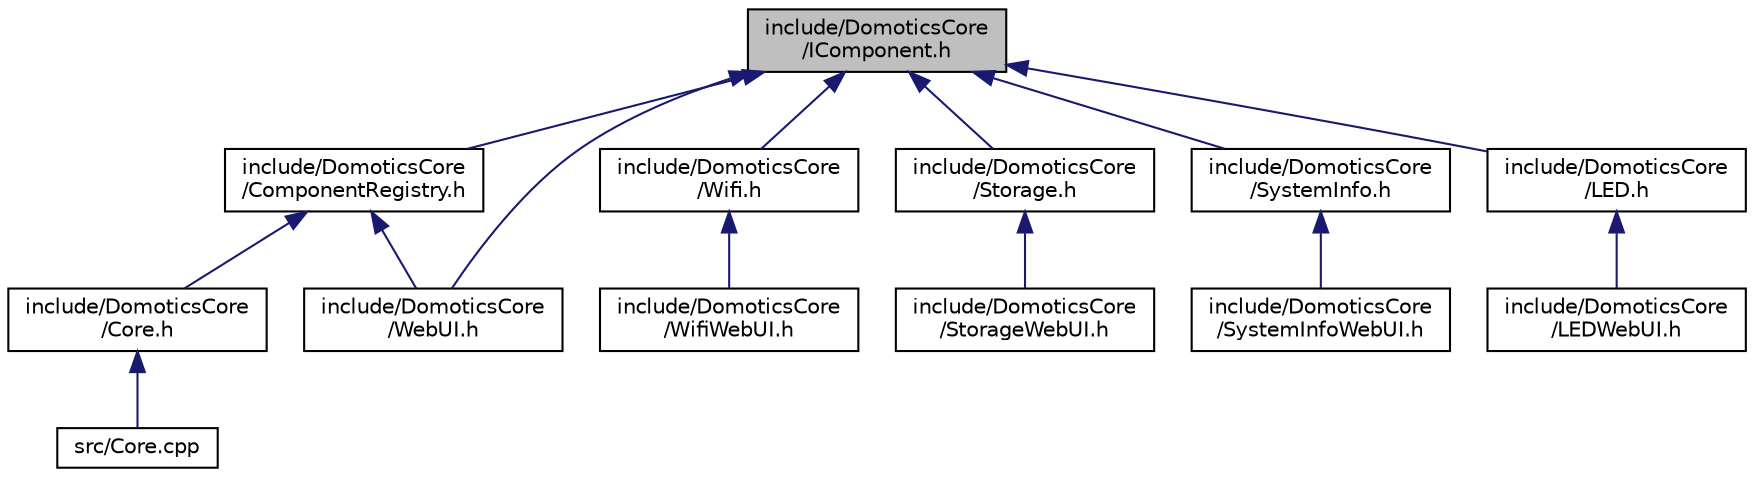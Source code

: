 digraph "include/DomoticsCore/IComponent.h"
{
 // LATEX_PDF_SIZE
  edge [fontname="Helvetica",fontsize="10",labelfontname="Helvetica",labelfontsize="10"];
  node [fontname="Helvetica",fontsize="10",shape=record];
  Node1 [label="include/DomoticsCore\l/IComponent.h",height=0.2,width=0.4,color="black", fillcolor="grey75", style="filled", fontcolor="black",tooltip=" "];
  Node1 -> Node2 [dir="back",color="midnightblue",fontsize="10",style="solid",fontname="Helvetica"];
  Node2 [label="include/DomoticsCore\l/ComponentRegistry.h",height=0.2,width=0.4,color="black", fillcolor="white", style="filled",URL="$ComponentRegistry_8h.html",tooltip=" "];
  Node2 -> Node3 [dir="back",color="midnightblue",fontsize="10",style="solid",fontname="Helvetica"];
  Node3 [label="include/DomoticsCore\l/Core.h",height=0.2,width=0.4,color="black", fillcolor="white", style="filled",URL="$Core_8h.html",tooltip="Declares the DomoticsCore::Core runtime responsible for component lifecycle and registry."];
  Node3 -> Node4 [dir="back",color="midnightblue",fontsize="10",style="solid",fontname="Helvetica"];
  Node4 [label="src/Core.cpp",height=0.2,width=0.4,color="black", fillcolor="white", style="filled",URL="$Core_8cpp.html",tooltip=" "];
  Node2 -> Node5 [dir="back",color="midnightblue",fontsize="10",style="solid",fontname="Helvetica"];
  Node5 [label="include/DomoticsCore\l/WebUI.h",height=0.2,width=0.4,color="black", fillcolor="white", style="filled",URL="$WebUI_8h.html",tooltip="Declares the DomoticsCore WebUI component and supporting types for dashboard integration."];
  Node1 -> Node5 [dir="back",color="midnightblue",fontsize="10",style="solid",fontname="Helvetica"];
  Node1 -> Node6 [dir="back",color="midnightblue",fontsize="10",style="solid",fontname="Helvetica"];
  Node6 [label="include/DomoticsCore\l/Wifi.h",height=0.2,width=0.4,color="black", fillcolor="white", style="filled",URL="$Wifi_8h.html",tooltip="Declares the DomoticsCore WiFi component providing STA/AP management and async scanning."];
  Node6 -> Node7 [dir="back",color="midnightblue",fontsize="10",style="solid",fontname="Helvetica"];
  Node7 [label="include/DomoticsCore\l/WifiWebUI.h",height=0.2,width=0.4,color="black", fillcolor="white", style="filled",URL="$WifiWebUI_8h.html",tooltip=" "];
  Node1 -> Node8 [dir="back",color="midnightblue",fontsize="10",style="solid",fontname="Helvetica"];
  Node8 [label="include/DomoticsCore\l/Storage.h",height=0.2,width=0.4,color="black", fillcolor="white", style="filled",URL="$Storage_8h.html",tooltip="Declares the DomoticsCore Storage component built on ESP32 Preferences."];
  Node8 -> Node9 [dir="back",color="midnightblue",fontsize="10",style="solid",fontname="Helvetica"];
  Node9 [label="include/DomoticsCore\l/StorageWebUI.h",height=0.2,width=0.4,color="black", fillcolor="white", style="filled",URL="$StorageWebUI_8h.html",tooltip=" "];
  Node1 -> Node10 [dir="back",color="midnightblue",fontsize="10",style="solid",fontname="Helvetica"];
  Node10 [label="include/DomoticsCore\l/SystemInfo.h",height=0.2,width=0.4,color="black", fillcolor="white", style="filled",URL="$SystemInfo_8h.html",tooltip="Declares the DomoticsCore SystemInfo component for runtime diagnostics."];
  Node10 -> Node11 [dir="back",color="midnightblue",fontsize="10",style="solid",fontname="Helvetica"];
  Node11 [label="include/DomoticsCore\l/SystemInfoWebUI.h",height=0.2,width=0.4,color="black", fillcolor="white", style="filled",URL="$SystemInfoWebUI_8h.html",tooltip=" "];
  Node1 -> Node12 [dir="back",color="midnightblue",fontsize="10",style="solid",fontname="Helvetica"];
  Node12 [label="include/DomoticsCore\l/LED.h",height=0.2,width=0.4,color="black", fillcolor="white", style="filled",URL="$LED_8h.html",tooltip="Declares the DomoticsCore LED component for single-color and RGB LED control."];
  Node12 -> Node13 [dir="back",color="midnightblue",fontsize="10",style="solid",fontname="Helvetica"];
  Node13 [label="include/DomoticsCore\l/LEDWebUI.h",height=0.2,width=0.4,color="black", fillcolor="white", style="filled",URL="$LEDWebUI_8h.html",tooltip=" "];
}
